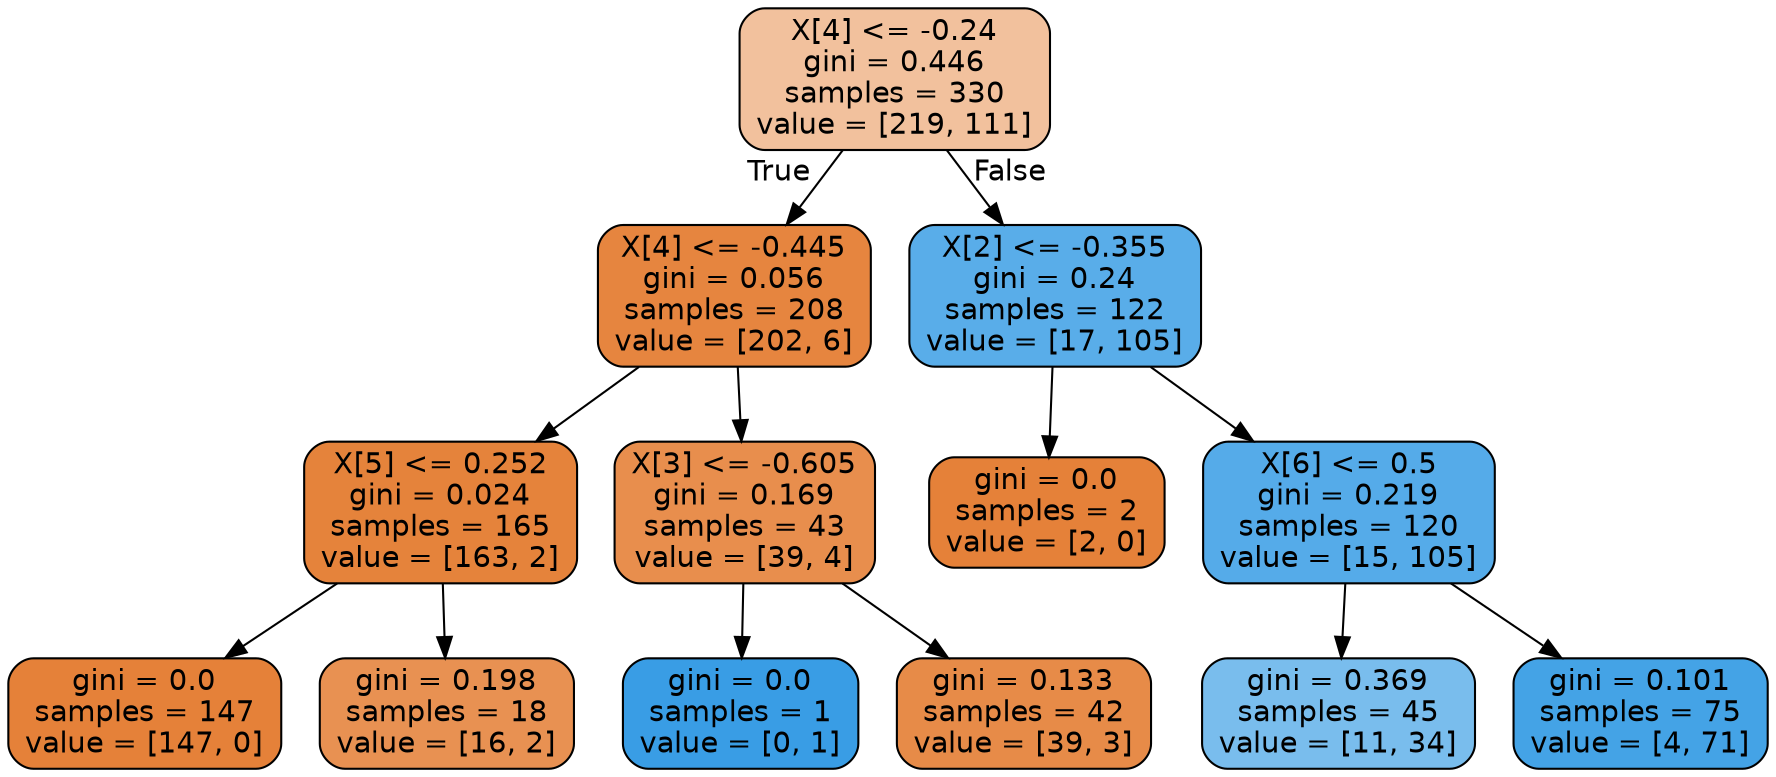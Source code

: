digraph Tree {
node [shape=box, style="filled, rounded", color="black", fontname=helvetica] ;
edge [fontname=helvetica] ;
0 [label="X[4] <= -0.24\ngini = 0.446\nsamples = 330\nvalue = [219, 111]", fillcolor="#f2c19d"] ;
1 [label="X[4] <= -0.445\ngini = 0.056\nsamples = 208\nvalue = [202, 6]", fillcolor="#e6853f"] ;
0 -> 1 [labeldistance=2.5, labelangle=45, headlabel="True"] ;
2 [label="X[5] <= 0.252\ngini = 0.024\nsamples = 165\nvalue = [163, 2]", fillcolor="#e5833b"] ;
1 -> 2 ;
3 [label="gini = 0.0\nsamples = 147\nvalue = [147, 0]", fillcolor="#e58139"] ;
2 -> 3 ;
4 [label="gini = 0.198\nsamples = 18\nvalue = [16, 2]", fillcolor="#e89152"] ;
2 -> 4 ;
5 [label="X[3] <= -0.605\ngini = 0.169\nsamples = 43\nvalue = [39, 4]", fillcolor="#e88e4d"] ;
1 -> 5 ;
6 [label="gini = 0.0\nsamples = 1\nvalue = [0, 1]", fillcolor="#399de5"] ;
5 -> 6 ;
7 [label="gini = 0.133\nsamples = 42\nvalue = [39, 3]", fillcolor="#e78b48"] ;
5 -> 7 ;
8 [label="X[2] <= -0.355\ngini = 0.24\nsamples = 122\nvalue = [17, 105]", fillcolor="#59ade9"] ;
0 -> 8 [labeldistance=2.5, labelangle=-45, headlabel="False"] ;
9 [label="gini = 0.0\nsamples = 2\nvalue = [2, 0]", fillcolor="#e58139"] ;
8 -> 9 ;
10 [label="X[6] <= 0.5\ngini = 0.219\nsamples = 120\nvalue = [15, 105]", fillcolor="#55abe9"] ;
8 -> 10 ;
11 [label="gini = 0.369\nsamples = 45\nvalue = [11, 34]", fillcolor="#79bded"] ;
10 -> 11 ;
12 [label="gini = 0.101\nsamples = 75\nvalue = [4, 71]", fillcolor="#44a3e6"] ;
10 -> 12 ;
}
